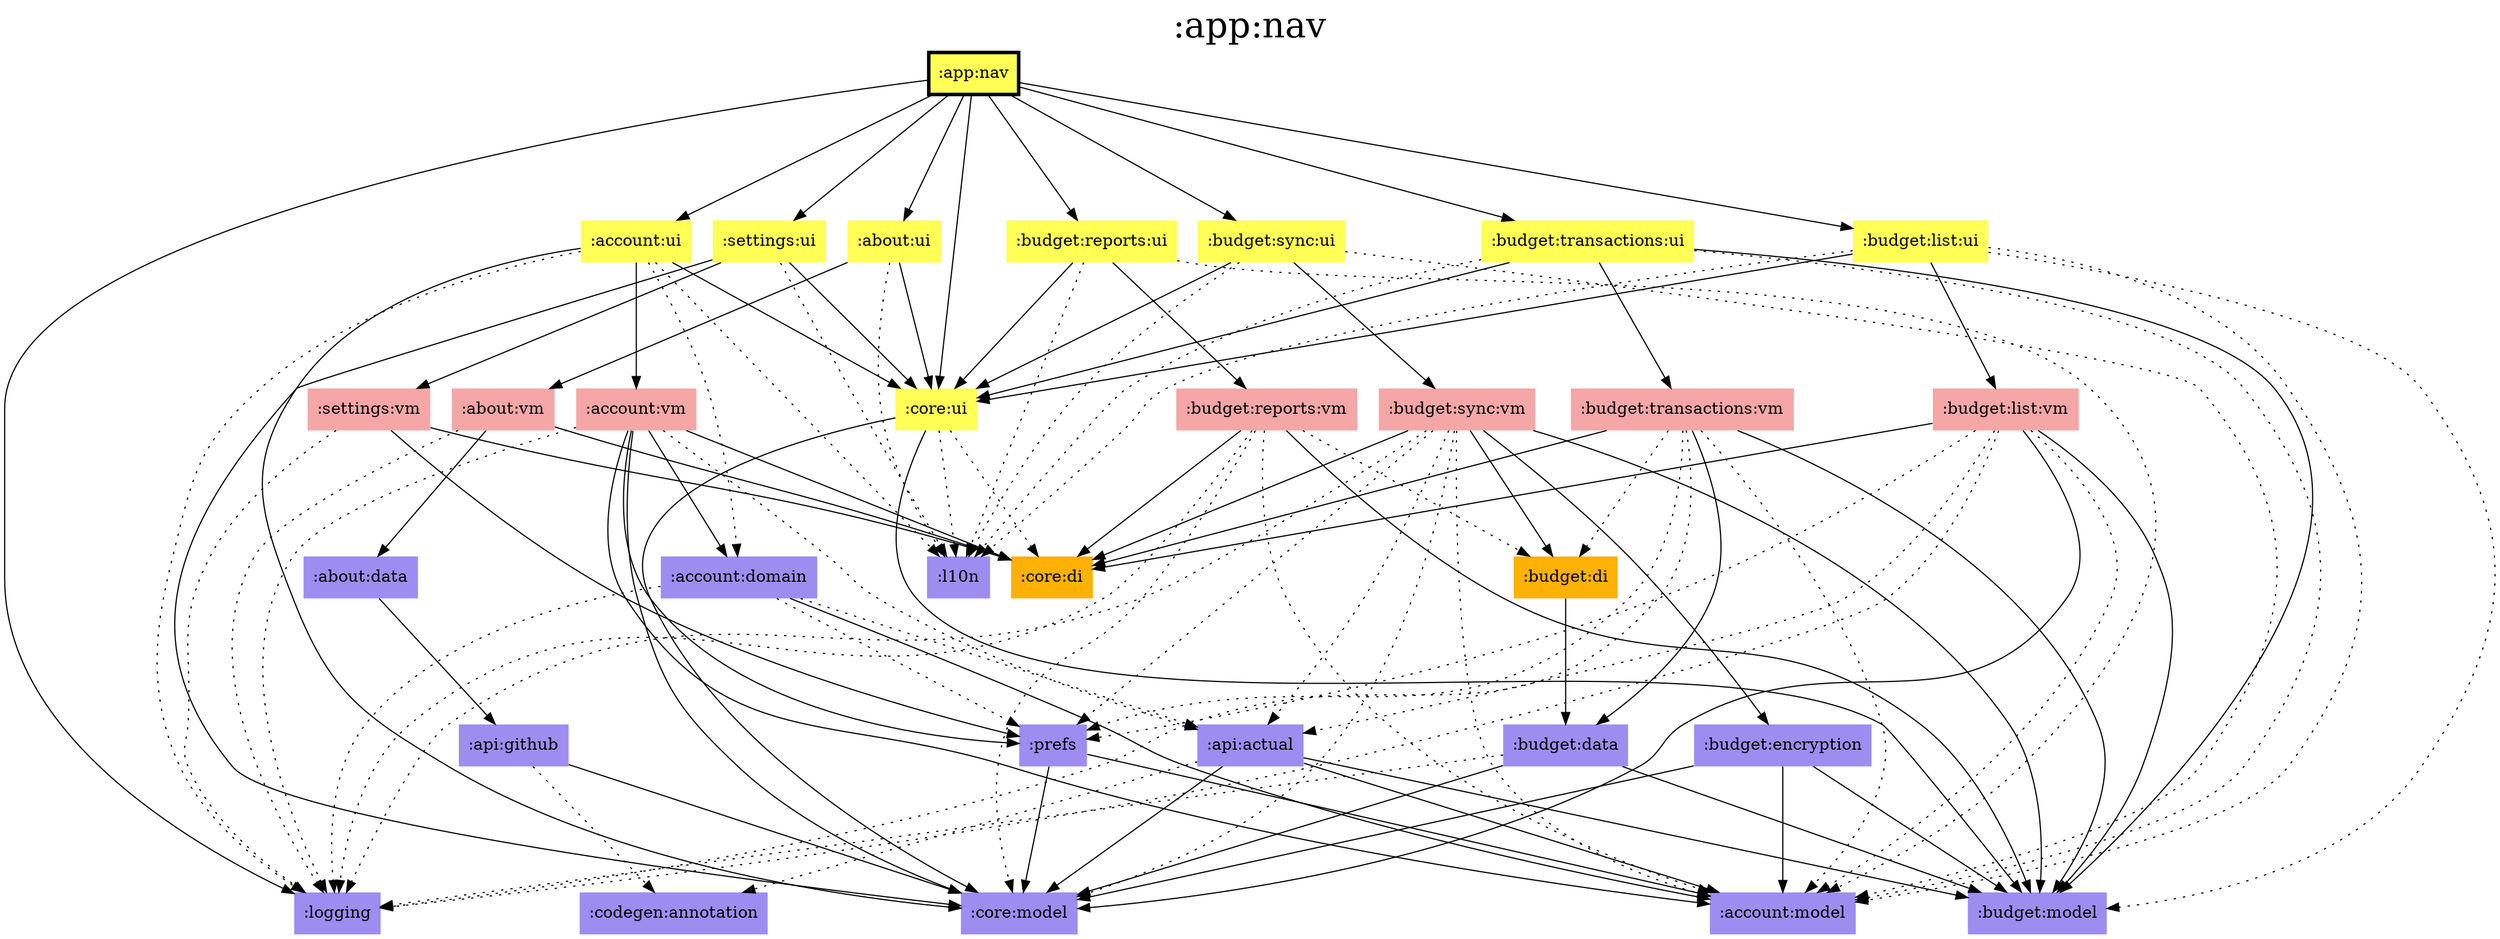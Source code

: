 digraph {
edge ["dir"="forward"]
graph ["dpi"="100","label"=":app:nav","labelloc"="t","fontsize"="30","ranksep"="1.5","rankdir"="TB"]
node ["style"="filled"]
":about:data" ["fillcolor"="#9D8DF1","shape"="none"]
":about:ui" ["fillcolor"="#FFFF55","shape"="none"]
":about:vm" ["fillcolor"="#F5A6A6","shape"="none"]
":account:domain" ["fillcolor"="#9D8DF1","shape"="none"]
":account:model" ["fillcolor"="#9D8DF1","shape"="none"]
":account:ui" ["fillcolor"="#FFFF55","shape"="none"]
":account:vm" ["fillcolor"="#F5A6A6","shape"="none"]
":api:actual" ["fillcolor"="#9D8DF1","shape"="none"]
":api:github" ["fillcolor"="#9D8DF1","shape"="none"]
":app:nav" ["fillcolor"="#FFFF55","color"="black","penwidth"="3","shape"="box"]
":budget:data" ["fillcolor"="#9D8DF1","shape"="none"]
":budget:di" ["fillcolor"="#FCB103","shape"="none"]
":budget:encryption" ["fillcolor"="#9D8DF1","shape"="none"]
":budget:list:ui" ["fillcolor"="#FFFF55","shape"="none"]
":budget:list:vm" ["fillcolor"="#F5A6A6","shape"="none"]
":budget:model" ["fillcolor"="#9D8DF1","shape"="none"]
":budget:reports:ui" ["fillcolor"="#FFFF55","shape"="none"]
":budget:reports:vm" ["fillcolor"="#F5A6A6","shape"="none"]
":budget:sync:ui" ["fillcolor"="#FFFF55","shape"="none"]
":budget:sync:vm" ["fillcolor"="#F5A6A6","shape"="none"]
":budget:transactions:ui" ["fillcolor"="#FFFF55","shape"="none"]
":budget:transactions:vm" ["fillcolor"="#F5A6A6","shape"="none"]
":codegen:annotation" ["fillcolor"="#9D8DF1","shape"="none"]
":core:di" ["fillcolor"="#FCB103","shape"="none"]
":core:model" ["fillcolor"="#9D8DF1","shape"="none"]
":core:ui" ["fillcolor"="#FFFF55","shape"="none"]
":l10n" ["fillcolor"="#9D8DF1","shape"="none"]
":logging" ["fillcolor"="#9D8DF1","shape"="none"]
":prefs" ["fillcolor"="#9D8DF1","shape"="none"]
":settings:ui" ["fillcolor"="#FFFF55","shape"="none"]
":settings:vm" ["fillcolor"="#F5A6A6","shape"="none"]
{
edge ["dir"="none"]
graph ["rank"="same"]
":app:nav"
}
":about:data" -> ":api:github"
":about:ui" -> ":about:vm"
":about:ui" -> ":core:ui"
":about:ui" -> ":l10n" ["style"="dotted"]
":about:vm" -> ":about:data"
":about:vm" -> ":core:di"
":about:vm" -> ":logging" ["style"="dotted"]
":account:domain" -> ":account:model"
":account:domain" -> ":api:actual" ["style"="dotted"]
":account:domain" -> ":logging" ["style"="dotted"]
":account:domain" -> ":prefs" ["style"="dotted"]
":account:ui" -> ":account:domain" ["style"="dotted"]
":account:ui" -> ":account:vm"
":account:ui" -> ":core:model"
":account:ui" -> ":core:ui"
":account:ui" -> ":l10n" ["style"="dotted"]
":account:ui" -> ":logging" ["style"="dotted"]
":account:vm" -> ":account:domain"
":account:vm" -> ":account:model"
":account:vm" -> ":api:actual" ["style"="dotted"]
":account:vm" -> ":core:di"
":account:vm" -> ":core:model"
":account:vm" -> ":logging" ["style"="dotted"]
":account:vm" -> ":prefs"
":api:actual" -> ":account:model"
":api:actual" -> ":budget:model"
":api:actual" -> ":codegen:annotation" ["style"="dotted"]
":api:actual" -> ":core:model"
":api:github" -> ":codegen:annotation" ["style"="dotted"]
":api:github" -> ":core:model"
":app:nav" -> ":about:ui"
":app:nav" -> ":account:ui"
":app:nav" -> ":budget:list:ui"
":app:nav" -> ":budget:reports:ui"
":app:nav" -> ":budget:sync:ui"
":app:nav" -> ":budget:transactions:ui"
":app:nav" -> ":core:ui"
":app:nav" -> ":logging"
":app:nav" -> ":settings:ui"
":budget:data" -> ":budget:model"
":budget:data" -> ":core:model"
":budget:data" -> ":logging" ["style"="dotted"]
":budget:di" -> ":budget:data"
":budget:encryption" -> ":account:model"
":budget:encryption" -> ":budget:model"
":budget:encryption" -> ":core:model"
":budget:list:ui" -> ":account:model" ["style"="dotted"]
":budget:list:ui" -> ":budget:list:vm"
":budget:list:ui" -> ":budget:model" ["style"="dotted"]
":budget:list:ui" -> ":core:ui"
":budget:list:ui" -> ":l10n" ["style"="dotted"]
":budget:list:vm" -> ":account:model" ["style"="dotted"]
":budget:list:vm" -> ":api:actual" ["style"="dotted"]
":budget:list:vm" -> ":budget:model"
":budget:list:vm" -> ":core:di"
":budget:list:vm" -> ":core:model"
":budget:list:vm" -> ":logging" ["style"="dotted"]
":budget:list:vm" -> ":prefs" ["style"="dotted"]
":budget:reports:ui" -> ":account:model" ["style"="dotted"]
":budget:reports:ui" -> ":budget:reports:vm"
":budget:reports:ui" -> ":core:ui"
":budget:reports:ui" -> ":l10n" ["style"="dotted"]
":budget:reports:vm" -> ":account:model" ["style"="dotted"]
":budget:reports:vm" -> ":budget:di" ["style"="dotted"]
":budget:reports:vm" -> ":budget:model"
":budget:reports:vm" -> ":core:di"
":budget:reports:vm" -> ":core:model" ["style"="dotted"]
":budget:reports:vm" -> ":logging" ["style"="dotted"]
":budget:sync:ui" -> ":account:model" ["style"="dotted"]
":budget:sync:ui" -> ":budget:sync:vm"
":budget:sync:ui" -> ":core:ui"
":budget:sync:ui" -> ":l10n" ["style"="dotted"]
":budget:sync:vm" -> ":account:model" ["style"="dotted"]
":budget:sync:vm" -> ":api:actual" ["style"="dotted"]
":budget:sync:vm" -> ":budget:di"
":budget:sync:vm" -> ":budget:encryption"
":budget:sync:vm" -> ":budget:model"
":budget:sync:vm" -> ":core:di"
":budget:sync:vm" -> ":core:model" ["style"="dotted"]
":budget:sync:vm" -> ":logging" ["style"="dotted"]
":budget:sync:vm" -> ":prefs" ["style"="dotted"]
":budget:transactions:ui" -> ":account:model" ["style"="dotted"]
":budget:transactions:ui" -> ":budget:model"
":budget:transactions:ui" -> ":budget:transactions:vm"
":budget:transactions:ui" -> ":core:ui"
":budget:transactions:ui" -> ":l10n" ["style"="dotted"]
":budget:transactions:vm" -> ":account:model" ["style"="dotted"]
":budget:transactions:vm" -> ":budget:data"
":budget:transactions:vm" -> ":budget:di" ["style"="dotted"]
":budget:transactions:vm" -> ":budget:model"
":budget:transactions:vm" -> ":core:di"
":budget:transactions:vm" -> ":logging" ["style"="dotted"]
":budget:transactions:vm" -> ":prefs" ["style"="dotted"]
":core:ui" -> ":budget:model"
":core:ui" -> ":core:di" ["style"="dotted"]
":core:ui" -> ":core:model"
":core:ui" -> ":l10n" ["style"="dotted"]
":prefs" -> ":account:model"
":prefs" -> ":core:model"
":settings:ui" -> ":core:model"
":settings:ui" -> ":core:ui"
":settings:ui" -> ":l10n" ["style"="dotted"]
":settings:ui" -> ":settings:vm"
":settings:vm" -> ":core:di"
":settings:vm" -> ":logging" ["style"="dotted"]
":settings:vm" -> ":prefs"
}
